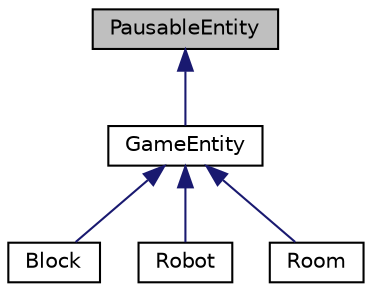 digraph "PausableEntity"
{
 // LATEX_PDF_SIZE
  edge [fontname="Helvetica",fontsize="10",labelfontname="Helvetica",labelfontsize="10"];
  node [fontname="Helvetica",fontsize="10",shape=record];
  Node1 [label="PausableEntity",height=0.2,width=0.4,color="black", fillcolor="grey75", style="filled", fontcolor="black",tooltip=" "];
  Node1 -> Node2 [dir="back",color="midnightblue",fontsize="10",style="solid",fontname="Helvetica"];
  Node2 [label="GameEntity",height=0.2,width=0.4,color="black", fillcolor="white", style="filled",URL="$classGameEntity.html",tooltip=" "];
  Node2 -> Node3 [dir="back",color="midnightblue",fontsize="10",style="solid",fontname="Helvetica"];
  Node3 [label="Block",height=0.2,width=0.4,color="black", fillcolor="white", style="filled",URL="$classBlock.html",tooltip=" "];
  Node2 -> Node4 [dir="back",color="midnightblue",fontsize="10",style="solid",fontname="Helvetica"];
  Node4 [label="Robot",height=0.2,width=0.4,color="black", fillcolor="white", style="filled",URL="$classRobot.html",tooltip=" "];
  Node2 -> Node5 [dir="back",color="midnightblue",fontsize="10",style="solid",fontname="Helvetica"];
  Node5 [label="Room",height=0.2,width=0.4,color="black", fillcolor="white", style="filled",URL="$classRoom.html",tooltip=" "];
}
